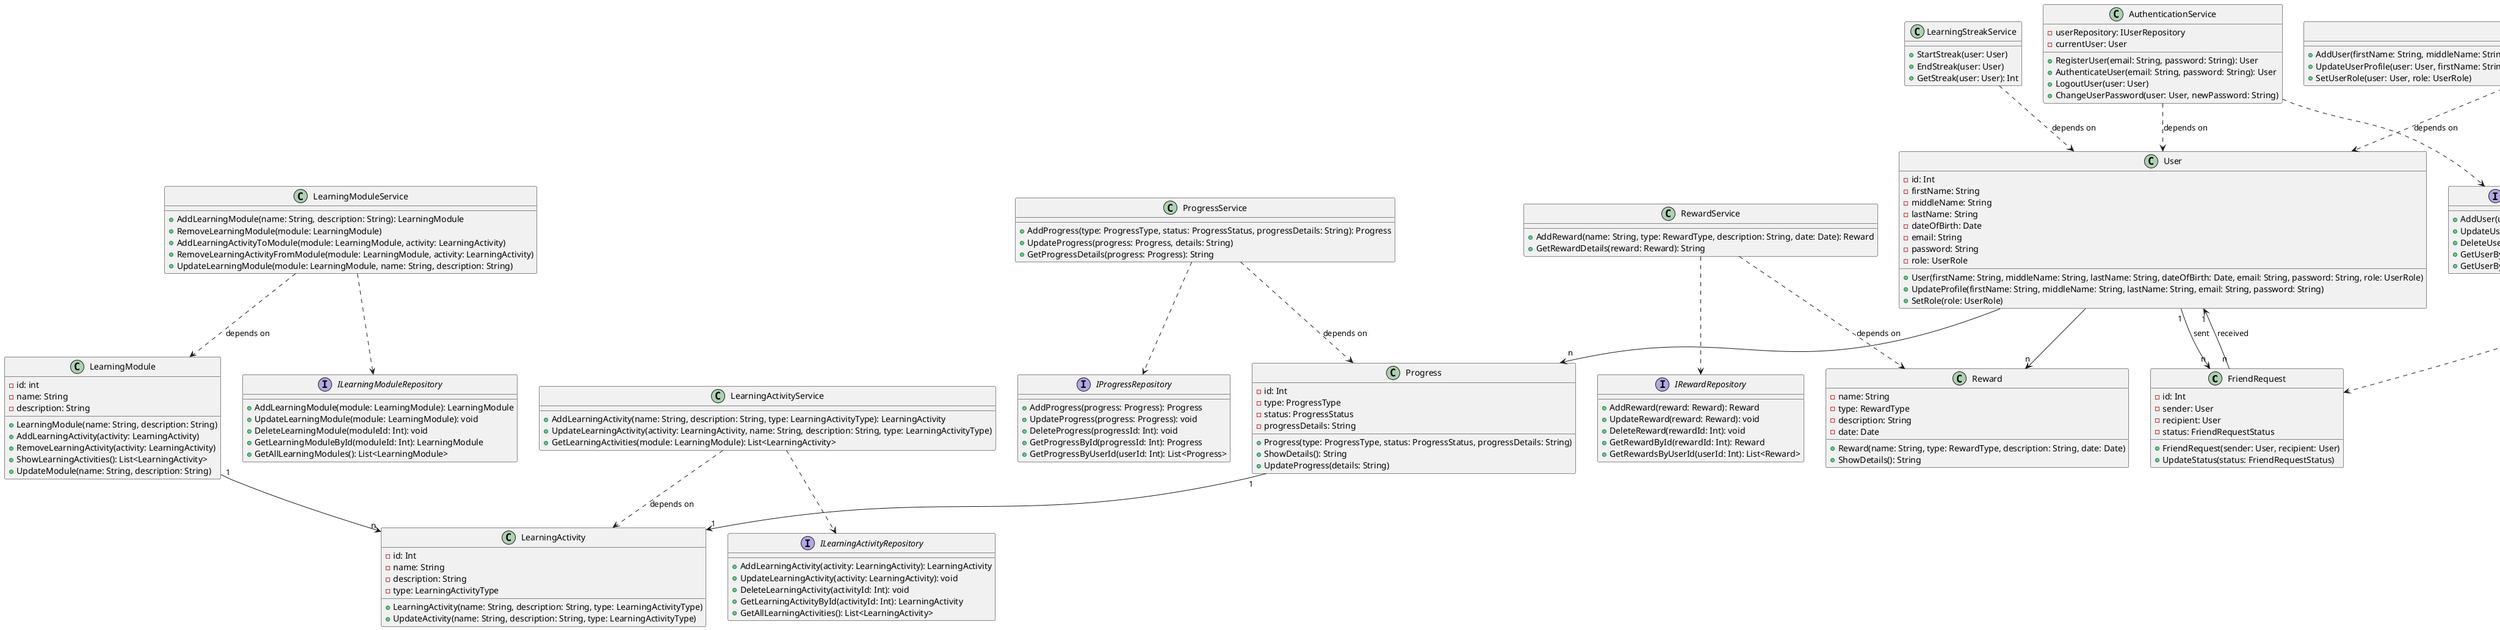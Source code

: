 @startuml

class FriendRequest {
    - id: Int
    - sender: User
    - recipient: User
    - status: FriendRequestStatus
    +FriendRequest(sender: User, recipient: User)
    +UpdateStatus(status: FriendRequestStatus)
}

class LearningActivity {
    -id: Int
    -name: String
    -description: String
    -type: LearningActivityType
    +LearningActivity(name: String, description: String, type: LearningActivityType)
    +UpdateActivity(name: String, description: String, type: LearningActivityType)
}

class LearningModule {
    -id: int
    -name: String
    -description: String
    +LearningModule(name: String, description: String)
    +AddLearningActivity(activity: LearningActivity)
    +RemoveLearningActivity(activity: LearningActivity)
    +ShowLearningActivities(): List<LearningActivity>
    +UpdateModule(name: String, description: String)
}

class Progress {
    -id: Int
    -type: ProgressType
    -status: ProgressStatus
    -progressDetails: String
    +Progress(type: ProgressType, status: ProgressStatus, progressDetails: String)
    +ShowDetails(): String
    +UpdateProgress(details: String)
}

class Reward {
    -name: String
    -type: RewardType
    -description: String
    -date: Date
    +Reward(name: String, type: RewardType, description: String, date: Date)
    +ShowDetails(): String
}

class User {
    -id: Int
    -firstName: String
    -middleName: String
    -lastName: String
    -dateOfBirth: Date
    -email: String
    -password: String
    -role: UserRole
    +User(firstName: String, middleName: String, lastName: String, dateOfBirth: Date, email: String, password: String, role: UserRole)
    +UpdateProfile(firstName: String, middleName: String, lastName: String, email: String, password: String)
    +SetRole(role: UserRole)
}

class FriendRequestService {
    + AddFriendRequest(sender: User, recipient: User): FriendRequest
    + UpdateFriendRequestStatus(request: FriendRequest, status: FriendRequestStatus)
}

class LearningActivityService {
    + AddLearningActivity(name: String, description: String, type: LearningActivityType): LearningActivity
    + UpdateLearningActivity(activity: LearningActivity, name: String, description: String, type: LearningActivityType)
    + GetLearningActivities(module: LearningModule): List<LearningActivity>
}

class LearningModuleService {
    + AddLearningModule(name: String, description: String): LearningModule
    + RemoveLearningModule(module: LearningModule)
    + AddLearningActivityToModule(module: LearningModule, activity: LearningActivity)
    + RemoveLearningActivityFromModule(module: LearningModule, activity: LearningActivity)
    + UpdateLearningModule(module: LearningModule, name: String, description: String)
}

class ProgressService {
    + AddProgress(type: ProgressType, status: ProgressStatus, progressDetails: String): Progress
    + UpdateProgress(progress: Progress, details: String)
    + GetProgressDetails(progress: Progress): String
}

class RewardService {
    + AddReward(name: String, type: RewardType, description: String, date: Date): Reward
    + GetRewardDetails(reward: Reward): String
}

class UserService {
    + AddUser(firstName: String, middleName: String, lastName: String, dateOfBirth: Date, email: String, password: String, role: UserRole): User
    + UpdateUserProfile(user: User, firstName: String, middleName: String, lastName: String, email: String, password: String)
    + SetUserRole(user: User, role: UserRole)
}

class AuthenticationService {
    - userRepository: IUserRepository
    - currentUser: User
    + RegisterUser(email: String, password: String): User
    + AuthenticateUser(email: String, password: String): User
    + LogoutUser(user: User)
    + ChangeUserPassword(user: User, newPassword: String)
}

class LearningStreakService {
    + StartStreak(user: User)
    + EndStreak(user: User)
    + GetStreak(user: User): Int
}

interface IUserRepository {
    + AddUser(user: User): User
    + UpdateUser(user: User): void
    + DeleteUser(userId: Int): void
    + GetUserById(userId: Int): User
    + GetUserByEmail(email: String): User
}

interface ILearningActivityRepository {
    + AddLearningActivity(activity: LearningActivity): LearningActivity
    + UpdateLearningActivity(activity: LearningActivity): void
    + DeleteLearningActivity(activityId: Int): void
    + GetLearningActivityById(activityId: Int): LearningActivity
    + GetAllLearningActivities(): List<LearningActivity>
}

interface ILearningModuleRepository {
    + AddLearningModule(module: LearningModule): LearningModule
    + UpdateLearningModule(module: LearningModule): void
    + DeleteLearningModule(moduleId: Int): void
    + GetLearningModuleById(moduleId: Int): LearningModule
    + GetAllLearningModules(): List<LearningModule>
}

interface IProgressRepository {
    + AddProgress(progress: Progress): Progress
    + UpdateProgress(progress: Progress): void
    + DeleteProgress(progressId: Int): void
    + GetProgressById(progressId: Int): Progress
    + GetProgressByUserId(userId: Int): List<Progress>
}

interface IFriendRequestRepository {
    + AddFriendRequest(friendRequest: FriendRequest): FriendRequest
    + UpdateFriendRequestStatus(friendRequestId: Int, status: FriendRequestStatus): void
    + GetFriendRequestById(friendRequestId: Int): FriendRequest
    + GetFriendRequestsByUserId(userId: Int): List<FriendRequest>
}

interface IRewardRepository {
    + AddReward(reward: Reward): Reward
    + UpdateReward(reward: Reward): void
    + DeleteReward(rewardId: Int): void
    + GetRewardById(rewardId: Int): Reward
    + GetRewardsByUserId(userId: Int): List<Reward>
}

User --> "n" Reward
User --> "n" Progress

User "1" --> "n" FriendRequest : sent
User "1" <-- "n" FriendRequest : received

Progress "1" --> "1" LearningActivity

LearningModule "1" --> "n" LearningActivity

LearningModuleService ..> LearningModule : depends on
LearningActivityService ..> LearningActivity : depends on
ProgressService ..> Progress : depends on
RewardService ..> Reward : depends on
UserService ..> User : depends on
FriendRequestService ..> FriendRequest : depends on
AuthenticationService ..> User : depends on
LearningStreakService ..> User : depends on

AuthenticationService ..> IUserRepository
LearningActivityService ..> ILearningActivityRepository
LearningModuleService ..> ILearningModuleRepository
ProgressService ..> IProgressRepository
UserService ..> IUserRepository
FriendRequestService ..> IFriendRequestRepository
RewardService ..> IRewardRepository

@enduml